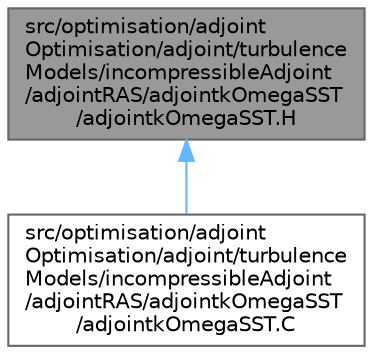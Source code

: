 digraph "src/optimisation/adjointOptimisation/adjoint/turbulenceModels/incompressibleAdjoint/adjointRAS/adjointkOmegaSST/adjointkOmegaSST.H"
{
 // LATEX_PDF_SIZE
  bgcolor="transparent";
  edge [fontname=Helvetica,fontsize=10,labelfontname=Helvetica,labelfontsize=10];
  node [fontname=Helvetica,fontsize=10,shape=box,height=0.2,width=0.4];
  Node1 [id="Node000001",label="src/optimisation/adjoint\lOptimisation/adjoint/turbulence\lModels/incompressibleAdjoint\l/adjointRAS/adjointkOmegaSST\l/adjointkOmegaSST.H",height=0.2,width=0.4,color="gray40", fillcolor="grey60", style="filled", fontcolor="black",tooltip=" "];
  Node1 -> Node2 [id="edge1_Node000001_Node000002",dir="back",color="steelblue1",style="solid",tooltip=" "];
  Node2 [id="Node000002",label="src/optimisation/adjoint\lOptimisation/adjoint/turbulence\lModels/incompressibleAdjoint\l/adjointRAS/adjointkOmegaSST\l/adjointkOmegaSST.C",height=0.2,width=0.4,color="grey40", fillcolor="white", style="filled",URL="$adjointkOmegaSST_8C.html",tooltip=" "];
}
